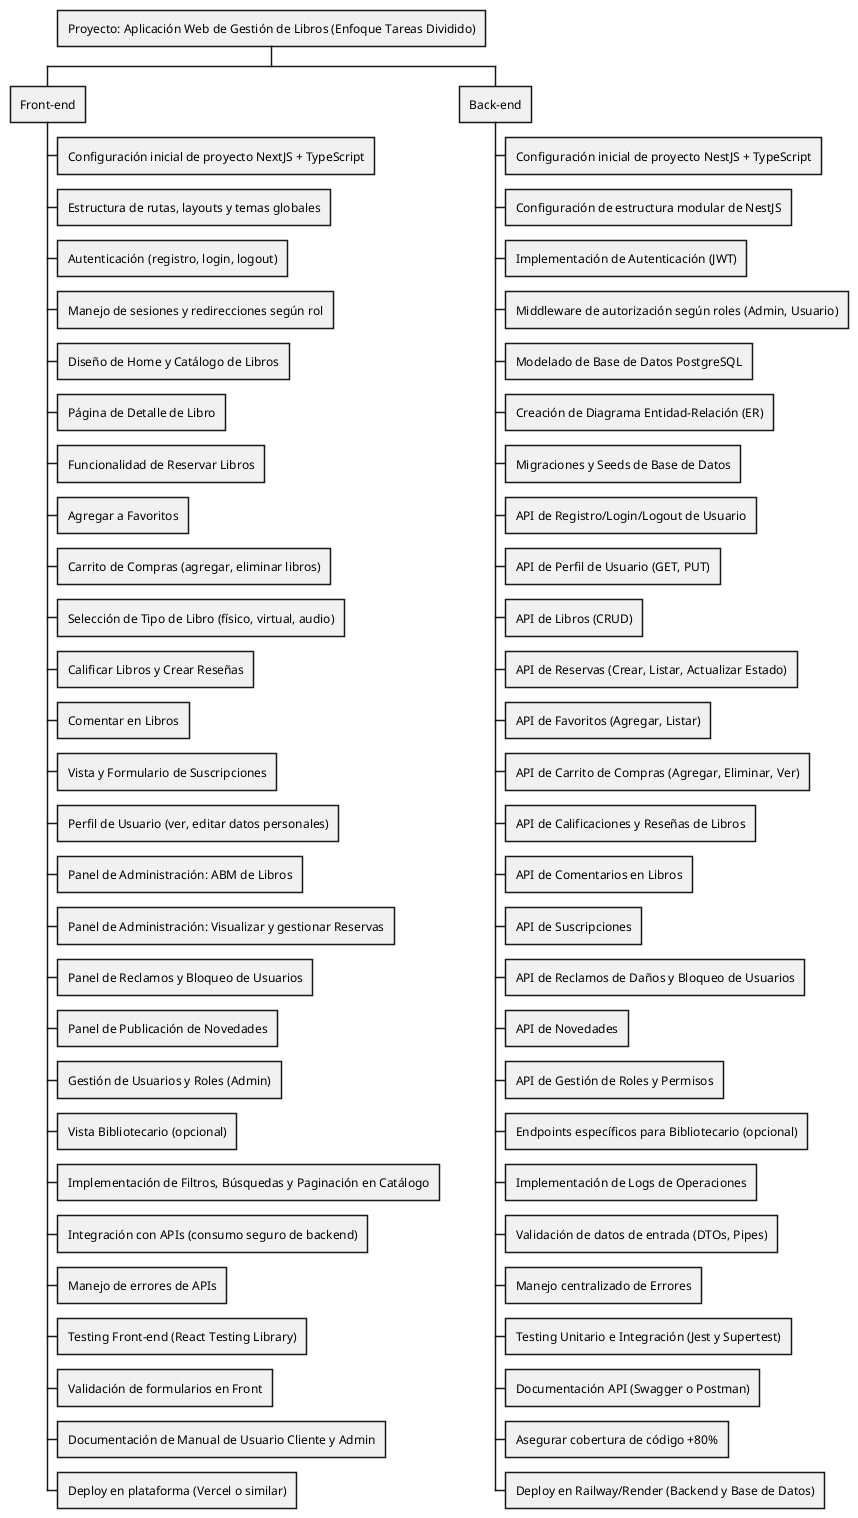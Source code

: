 @startwbs
* Proyecto: Aplicación Web de Gestión de Libros (Enfoque Tareas Dividido)
** Front-end
*** Configuración inicial de proyecto NextJS + TypeScript
*** Estructura de rutas, layouts y temas globales
*** Autenticación (registro, login, logout)
*** Manejo de sesiones y redirecciones según rol
*** Diseño de Home y Catálogo de Libros
*** Página de Detalle de Libro
*** Funcionalidad de Reservar Libros
*** Agregar a Favoritos
*** Carrito de Compras (agregar, eliminar libros)
*** Selección de Tipo de Libro (físico, virtual, audio)
*** Calificar Libros y Crear Reseñas
*** Comentar en Libros
*** Vista y Formulario de Suscripciones
*** Perfil de Usuario (ver, editar datos personales)
*** Panel de Administración: ABM de Libros
*** Panel de Administración: Visualizar y gestionar Reservas
*** Panel de Reclamos y Bloqueo de Usuarios
*** Panel de Publicación de Novedades
*** Gestión de Usuarios y Roles (Admin)
*** Vista Bibliotecario (opcional)
*** Implementación de Filtros, Búsquedas y Paginación en Catálogo
*** Integración con APIs (consumo seguro de backend)
*** Manejo de errores de APIs
*** Testing Front-end (React Testing Library)
*** Validación de formularios en Front
*** Documentación de Manual de Usuario Cliente y Admin
*** Deploy en plataforma (Vercel o similar)

** Back-end
*** Configuración inicial de proyecto NestJS + TypeScript
*** Configuración de estructura modular de NestJS
*** Implementación de Autenticación (JWT)
*** Middleware de autorización según roles (Admin, Usuario)
*** Modelado de Base de Datos PostgreSQL
*** Creación de Diagrama Entidad-Relación (ER)
*** Migraciones y Seeds de Base de Datos
*** API de Registro/Login/Logout de Usuario
*** API de Perfil de Usuario (GET, PUT)
*** API de Libros (CRUD)
*** API de Reservas (Crear, Listar, Actualizar Estado)
*** API de Favoritos (Agregar, Listar)
*** API de Carrito de Compras (Agregar, Eliminar, Ver)
*** API de Calificaciones y Reseñas de Libros
*** API de Comentarios en Libros
*** API de Suscripciones
*** API de Reclamos de Daños y Bloqueo de Usuarios
*** API de Novedades
*** API de Gestión de Roles y Permisos
*** Endpoints específicos para Bibliotecario (opcional)
*** Implementación de Logs de Operaciones
*** Validación de datos de entrada (DTOs, Pipes)
*** Manejo centralizado de Errores
*** Testing Unitario e Integración (Jest y Supertest)
*** Documentación API (Swagger o Postman)
*** Asegurar cobertura de código +80%
*** Deploy en Railway/Render (Backend y Base de Datos)
@endwbs
